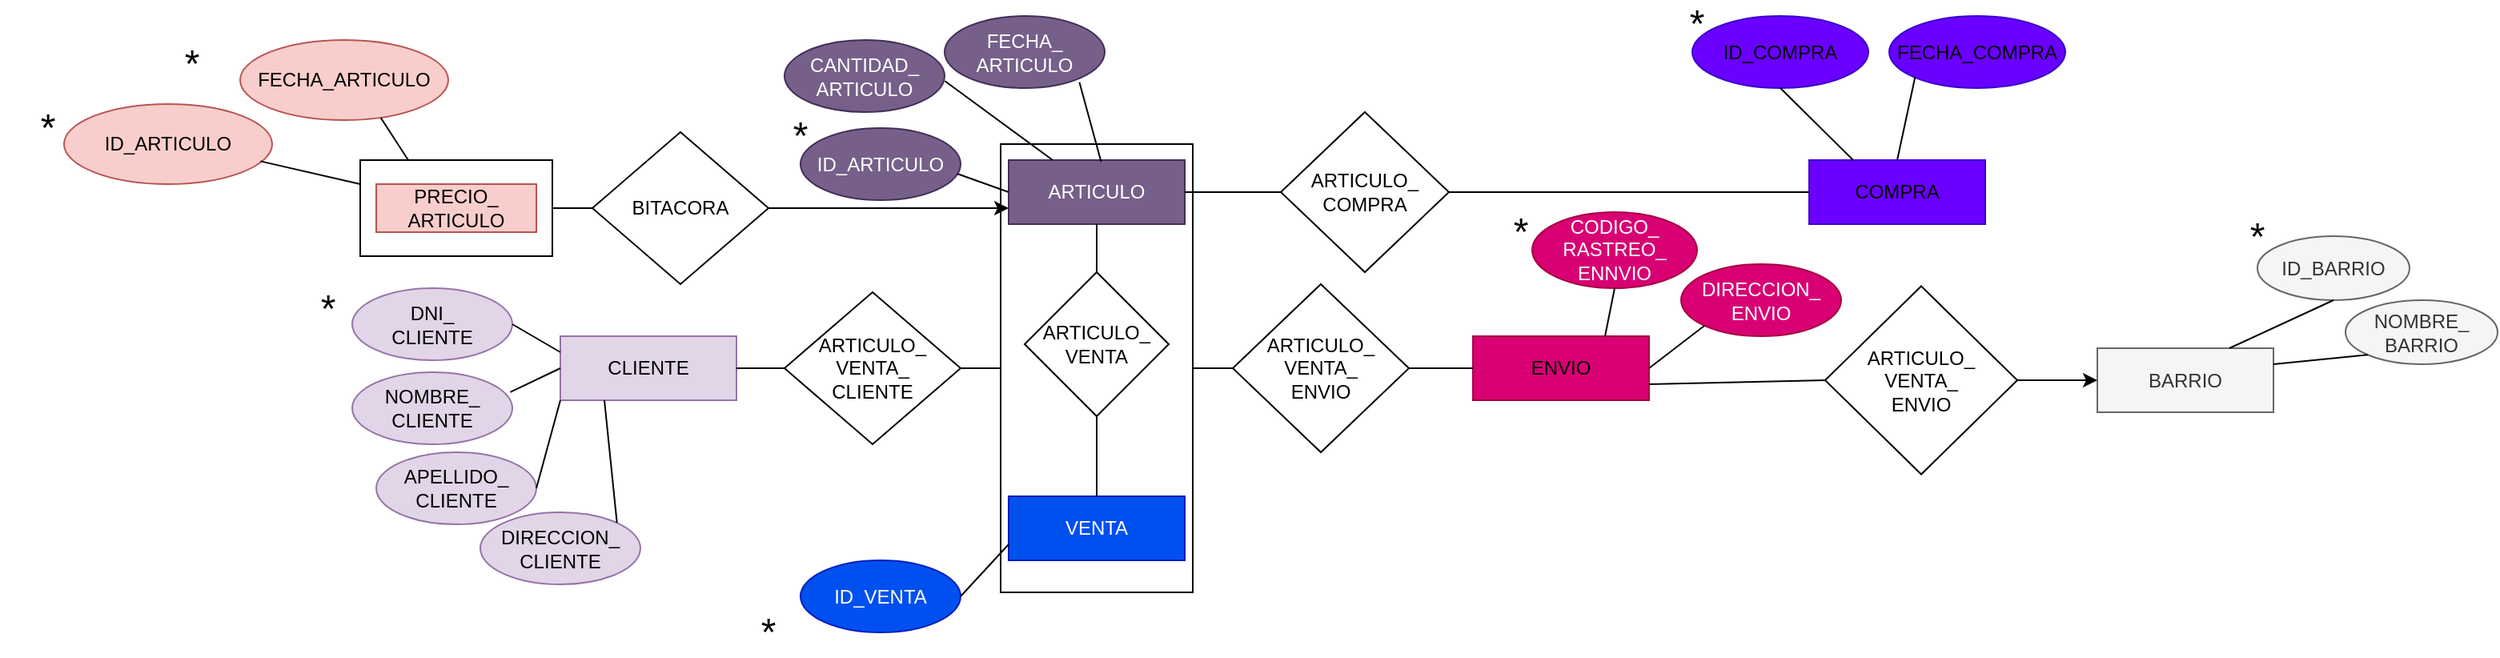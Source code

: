 <mxfile version="24.7.5">
  <diagram name="Página-1" id="PXqSR5w4C_QBjsgN6JZn">
    <mxGraphModel dx="1931" dy="774" grid="1" gridSize="10" guides="1" tooltips="1" connect="1" arrows="1" fold="1" page="1" pageScale="1" pageWidth="827" pageHeight="1169" math="0" shadow="0">
      <root>
        <mxCell id="0" />
        <mxCell id="1" parent="0" />
        <mxCell id="Fhswka8jsRkxAZYJoJOW-37" value="" style="rounded=0;whiteSpace=wrap;html=1;" vertex="1" parent="1">
          <mxGeometry x="-5" y="210" width="120" height="60" as="geometry" />
        </mxCell>
        <mxCell id="Fhswka8jsRkxAZYJoJOW-7" value="" style="rounded=0;whiteSpace=wrap;html=1;" vertex="1" parent="1">
          <mxGeometry x="395" y="200" width="120" height="280" as="geometry" />
        </mxCell>
        <mxCell id="Fhswka8jsRkxAZYJoJOW-1" value="ARTICULO" style="rounded=0;whiteSpace=wrap;html=1;fillColor=#76608a;fontColor=#ffffff;strokeColor=#432D57;" vertex="1" parent="1">
          <mxGeometry x="400" y="210" width="110" height="40" as="geometry" />
        </mxCell>
        <mxCell id="Fhswka8jsRkxAZYJoJOW-2" value="ARTICULO_&lt;div&gt;VENTA&lt;/div&gt;" style="rhombus;whiteSpace=wrap;html=1;" vertex="1" parent="1">
          <mxGeometry x="410" y="280" width="90" height="90" as="geometry" />
        </mxCell>
        <mxCell id="Fhswka8jsRkxAZYJoJOW-3" value="VENTA" style="rounded=0;whiteSpace=wrap;html=1;fillColor=#0050ef;fontColor=#ffffff;strokeColor=#001DBC;" vertex="1" parent="1">
          <mxGeometry x="400" y="420" width="110" height="40" as="geometry" />
        </mxCell>
        <mxCell id="Fhswka8jsRkxAZYJoJOW-4" value="" style="endArrow=none;html=1;rounded=0;entryX=0.5;entryY=1;entryDx=0;entryDy=0;exitX=0.5;exitY=0;exitDx=0;exitDy=0;" edge="1" parent="1" source="Fhswka8jsRkxAZYJoJOW-2" target="Fhswka8jsRkxAZYJoJOW-1">
          <mxGeometry width="50" height="50" relative="1" as="geometry">
            <mxPoint x="270" y="430" as="sourcePoint" />
            <mxPoint x="320" y="380" as="targetPoint" />
          </mxGeometry>
        </mxCell>
        <mxCell id="Fhswka8jsRkxAZYJoJOW-5" value="" style="endArrow=none;html=1;rounded=0;entryX=0.5;entryY=1;entryDx=0;entryDy=0;" edge="1" parent="1" source="Fhswka8jsRkxAZYJoJOW-3" target="Fhswka8jsRkxAZYJoJOW-2">
          <mxGeometry width="50" height="50" relative="1" as="geometry">
            <mxPoint x="220" y="470" as="sourcePoint" />
            <mxPoint x="270" y="420" as="targetPoint" />
          </mxGeometry>
        </mxCell>
        <mxCell id="Fhswka8jsRkxAZYJoJOW-8" value="&lt;font color=&quot;#000000&quot;&gt;CLIENTE&lt;/font&gt;" style="rounded=0;whiteSpace=wrap;html=1;fillColor=#e1d5e7;strokeColor=#9673a6;" vertex="1" parent="1">
          <mxGeometry x="120" y="320" width="110" height="40" as="geometry" />
        </mxCell>
        <mxCell id="Fhswka8jsRkxAZYJoJOW-9" value="ARTICULO_&lt;div&gt;VENTA_&lt;/div&gt;&lt;div&gt;CLIENTE&lt;/div&gt;" style="rhombus;whiteSpace=wrap;html=1;" vertex="1" parent="1">
          <mxGeometry x="260" y="292.5" width="110" height="95" as="geometry" />
        </mxCell>
        <mxCell id="Fhswka8jsRkxAZYJoJOW-10" value="" style="endArrow=none;html=1;rounded=0;exitX=1;exitY=0.5;exitDx=0;exitDy=0;entryX=0;entryY=0.5;entryDx=0;entryDy=0;" edge="1" parent="1" source="Fhswka8jsRkxAZYJoJOW-9" target="Fhswka8jsRkxAZYJoJOW-7">
          <mxGeometry width="50" height="50" relative="1" as="geometry">
            <mxPoint x="160" y="380" as="sourcePoint" />
            <mxPoint x="390" y="230" as="targetPoint" />
          </mxGeometry>
        </mxCell>
        <mxCell id="Fhswka8jsRkxAZYJoJOW-11" value="" style="endArrow=none;html=1;rounded=0;entryX=0;entryY=0.5;entryDx=0;entryDy=0;exitX=1;exitY=0.5;exitDx=0;exitDy=0;" edge="1" parent="1" source="Fhswka8jsRkxAZYJoJOW-8" target="Fhswka8jsRkxAZYJoJOW-9">
          <mxGeometry width="50" height="50" relative="1" as="geometry">
            <mxPoint x="160" y="400" as="sourcePoint" />
            <mxPoint x="210" y="350" as="targetPoint" />
          </mxGeometry>
        </mxCell>
        <mxCell id="Fhswka8jsRkxAZYJoJOW-12" value="ARTICULO_&lt;div&gt;VENTA&lt;span style=&quot;background-color: initial;&quot;&gt;_&lt;/span&gt;&lt;/div&gt;&lt;div&gt;ENVIO&lt;/div&gt;" style="rhombus;whiteSpace=wrap;html=1;" vertex="1" parent="1">
          <mxGeometry x="540" y="287.5" width="110" height="105" as="geometry" />
        </mxCell>
        <mxCell id="Fhswka8jsRkxAZYJoJOW-13" value="&lt;font color=&quot;#000000&quot;&gt;ENVIO&lt;/font&gt;" style="rounded=0;whiteSpace=wrap;html=1;fillColor=#d80073;strokeColor=#A50040;fontColor=#ffffff;" vertex="1" parent="1">
          <mxGeometry x="690" y="320" width="110" height="40" as="geometry" />
        </mxCell>
        <mxCell id="Fhswka8jsRkxAZYJoJOW-14" value="" style="endArrow=none;html=1;rounded=0;entryX=0;entryY=0.5;entryDx=0;entryDy=0;exitX=1;exitY=0.5;exitDx=0;exitDy=0;" edge="1" parent="1" source="Fhswka8jsRkxAZYJoJOW-7" target="Fhswka8jsRkxAZYJoJOW-12">
          <mxGeometry width="50" height="50" relative="1" as="geometry">
            <mxPoint x="160" y="530" as="sourcePoint" />
            <mxPoint x="210" y="480" as="targetPoint" />
          </mxGeometry>
        </mxCell>
        <mxCell id="Fhswka8jsRkxAZYJoJOW-16" value="ID_ARTICULO" style="ellipse;whiteSpace=wrap;html=1;fillColor=#76608a;fontColor=#ffffff;strokeColor=#432D57;" vertex="1" parent="1">
          <mxGeometry x="270" y="190" width="100" height="45" as="geometry" />
        </mxCell>
        <mxCell id="Fhswka8jsRkxAZYJoJOW-17" value="&lt;font style=&quot;font-size: 24px;&quot;&gt;*&lt;/font&gt;" style="text;html=1;align=center;verticalAlign=middle;whiteSpace=wrap;rounded=0;" vertex="1" parent="1">
          <mxGeometry x="240" y="180" width="60" height="30" as="geometry" />
        </mxCell>
        <mxCell id="Fhswka8jsRkxAZYJoJOW-18" value="" style="endArrow=none;html=1;rounded=0;entryX=0;entryY=0.5;entryDx=0;entryDy=0;exitX=0.982;exitY=0.636;exitDx=0;exitDy=0;exitPerimeter=0;" edge="1" parent="1" source="Fhswka8jsRkxAZYJoJOW-16" target="Fhswka8jsRkxAZYJoJOW-1">
          <mxGeometry width="50" height="50" relative="1" as="geometry">
            <mxPoint x="160" y="310" as="sourcePoint" />
            <mxPoint x="210" y="260" as="targetPoint" />
          </mxGeometry>
        </mxCell>
        <mxCell id="Fhswka8jsRkxAZYJoJOW-19" value="CANTIDAD_&lt;div&gt;ARTICULO&lt;/div&gt;" style="ellipse;whiteSpace=wrap;html=1;fillColor=#76608a;fontColor=#ffffff;strokeColor=#432D57;" vertex="1" parent="1">
          <mxGeometry x="260" y="135" width="100" height="45" as="geometry" />
        </mxCell>
        <mxCell id="Fhswka8jsRkxAZYJoJOW-20" value="FECHA_&lt;div&gt;ARTICULO&lt;/div&gt;" style="ellipse;whiteSpace=wrap;html=1;fillColor=#76608a;fontColor=#ffffff;strokeColor=#432D57;" vertex="1" parent="1">
          <mxGeometry x="360" y="120" width="100" height="45" as="geometry" />
        </mxCell>
        <mxCell id="Fhswka8jsRkxAZYJoJOW-21" value="" style="endArrow=none;html=1;rounded=0;entryX=1.002;entryY=0.569;entryDx=0;entryDy=0;entryPerimeter=0;exitX=0.25;exitY=0;exitDx=0;exitDy=0;" edge="1" parent="1" source="Fhswka8jsRkxAZYJoJOW-1" target="Fhswka8jsRkxAZYJoJOW-19">
          <mxGeometry width="50" height="50" relative="1" as="geometry">
            <mxPoint x="440" y="200" as="sourcePoint" />
            <mxPoint x="490" y="150" as="targetPoint" />
          </mxGeometry>
        </mxCell>
        <mxCell id="Fhswka8jsRkxAZYJoJOW-22" value="" style="endArrow=none;html=1;rounded=0;entryX=0.842;entryY=0.92;entryDx=0;entryDy=0;entryPerimeter=0;exitX=0.525;exitY=0.025;exitDx=0;exitDy=0;exitPerimeter=0;" edge="1" parent="1" source="Fhswka8jsRkxAZYJoJOW-1" target="Fhswka8jsRkxAZYJoJOW-20">
          <mxGeometry width="50" height="50" relative="1" as="geometry">
            <mxPoint x="470" y="210" as="sourcePoint" />
            <mxPoint x="520" y="160" as="targetPoint" />
          </mxGeometry>
        </mxCell>
        <mxCell id="Fhswka8jsRkxAZYJoJOW-23" value="CODIGO_&lt;div&gt;RASTREO_&lt;/div&gt;&lt;div&gt;ENNVIO&lt;/div&gt;" style="ellipse;whiteSpace=wrap;html=1;fillColor=#d80073;fontColor=#ffffff;strokeColor=#A50040;" vertex="1" parent="1">
          <mxGeometry x="727" y="242.5" width="103" height="47.5" as="geometry" />
        </mxCell>
        <mxCell id="Fhswka8jsRkxAZYJoJOW-24" value="&lt;font style=&quot;font-size: 24px;&quot;&gt;*&lt;/font&gt;" style="text;html=1;align=center;verticalAlign=middle;whiteSpace=wrap;rounded=0;" vertex="1" parent="1">
          <mxGeometry x="690" y="240" width="60" height="30" as="geometry" />
        </mxCell>
        <mxCell id="Fhswka8jsRkxAZYJoJOW-25" value="DIRECCION_&lt;div&gt;ENVIO&lt;/div&gt;" style="ellipse;whiteSpace=wrap;html=1;fillColor=#d80073;fontColor=#ffffff;strokeColor=#A50040;" vertex="1" parent="1">
          <mxGeometry x="820" y="275" width="100" height="45" as="geometry" />
        </mxCell>
        <mxCell id="Fhswka8jsRkxAZYJoJOW-27" value="" style="endArrow=none;html=1;rounded=0;entryX=0.5;entryY=1;entryDx=0;entryDy=0;exitX=0.75;exitY=0;exitDx=0;exitDy=0;" edge="1" parent="1" source="Fhswka8jsRkxAZYJoJOW-13" target="Fhswka8jsRkxAZYJoJOW-23">
          <mxGeometry width="50" height="50" relative="1" as="geometry">
            <mxPoint x="580" y="570" as="sourcePoint" />
            <mxPoint x="630" y="520" as="targetPoint" />
          </mxGeometry>
        </mxCell>
        <mxCell id="Fhswka8jsRkxAZYJoJOW-28" value="" style="endArrow=none;html=1;rounded=0;entryX=0;entryY=1;entryDx=0;entryDy=0;exitX=1;exitY=0.5;exitDx=0;exitDy=0;" edge="1" parent="1" source="Fhswka8jsRkxAZYJoJOW-13" target="Fhswka8jsRkxAZYJoJOW-25">
          <mxGeometry width="50" height="50" relative="1" as="geometry">
            <mxPoint x="600" y="590" as="sourcePoint" />
            <mxPoint x="650" y="540" as="targetPoint" />
          </mxGeometry>
        </mxCell>
        <mxCell id="Fhswka8jsRkxAZYJoJOW-30" value="" style="endArrow=classic;html=1;rounded=0;entryX=0;entryY=0.75;entryDx=0;entryDy=0;exitX=1;exitY=0.5;exitDx=0;exitDy=0;" edge="1" parent="1" source="Fhswka8jsRkxAZYJoJOW-31" target="Fhswka8jsRkxAZYJoJOW-1">
          <mxGeometry width="50" height="50" relative="1" as="geometry">
            <mxPoint x="200" y="240" as="sourcePoint" />
            <mxPoint x="260" y="250" as="targetPoint" />
          </mxGeometry>
        </mxCell>
        <mxCell id="Fhswka8jsRkxAZYJoJOW-31" value="BITACORA" style="rhombus;whiteSpace=wrap;html=1;" vertex="1" parent="1">
          <mxGeometry x="140" y="192.5" width="110" height="95" as="geometry" />
        </mxCell>
        <mxCell id="Fhswka8jsRkxAZYJoJOW-34" value="&lt;font color=&quot;#000000&quot;&gt;PRECIO_&lt;/font&gt;&lt;div&gt;&lt;font color=&quot;#000000&quot;&gt;ARTICULO&lt;/font&gt;&lt;/div&gt;" style="rounded=0;whiteSpace=wrap;html=1;fillColor=#f8cecc;strokeColor=#b85450;" vertex="1" parent="1">
          <mxGeometry x="5" y="225" width="100" height="30" as="geometry" />
        </mxCell>
        <mxCell id="Fhswka8jsRkxAZYJoJOW-38" value="" style="endArrow=none;html=1;rounded=0;entryX=0;entryY=0.5;entryDx=0;entryDy=0;exitX=1;exitY=0.5;exitDx=0;exitDy=0;" edge="1" parent="1" source="Fhswka8jsRkxAZYJoJOW-37" target="Fhswka8jsRkxAZYJoJOW-31">
          <mxGeometry width="50" height="50" relative="1" as="geometry">
            <mxPoint y="370" as="sourcePoint" />
            <mxPoint x="50" y="320" as="targetPoint" />
          </mxGeometry>
        </mxCell>
        <mxCell id="Fhswka8jsRkxAZYJoJOW-39" value="&lt;font color=&quot;#000000&quot;&gt;ID_ARTICULO&lt;/font&gt;" style="ellipse;whiteSpace=wrap;html=1;fillColor=#f8cecc;strokeColor=#b85450;" vertex="1" parent="1">
          <mxGeometry x="-190" y="175" width="130" height="50" as="geometry" />
        </mxCell>
        <mxCell id="Fhswka8jsRkxAZYJoJOW-40" value="&lt;font style=&quot;font-size: 24px;&quot;&gt;*&lt;/font&gt;" style="text;html=1;align=center;verticalAlign=middle;whiteSpace=wrap;rounded=0;" vertex="1" parent="1">
          <mxGeometry x="-230" y="175" width="60" height="30" as="geometry" />
        </mxCell>
        <mxCell id="Fhswka8jsRkxAZYJoJOW-41" value="&lt;font color=&quot;#000000&quot;&gt;FECHA_ARTICULO&lt;/font&gt;" style="ellipse;whiteSpace=wrap;html=1;fillColor=#f8cecc;strokeColor=#b85450;" vertex="1" parent="1">
          <mxGeometry x="-80" y="135" width="130" height="50" as="geometry" />
        </mxCell>
        <mxCell id="Fhswka8jsRkxAZYJoJOW-42" value="&lt;font style=&quot;font-size: 24px;&quot;&gt;*&lt;/font&gt;" style="text;html=1;align=center;verticalAlign=middle;whiteSpace=wrap;rounded=0;" vertex="1" parent="1">
          <mxGeometry x="-140" y="135" width="60" height="30" as="geometry" />
        </mxCell>
        <mxCell id="Fhswka8jsRkxAZYJoJOW-43" value="" style="endArrow=none;html=1;rounded=0;exitX=0.943;exitY=0.714;exitDx=0;exitDy=0;exitPerimeter=0;entryX=0;entryY=0.25;entryDx=0;entryDy=0;" edge="1" parent="1" source="Fhswka8jsRkxAZYJoJOW-39" target="Fhswka8jsRkxAZYJoJOW-37">
          <mxGeometry width="50" height="50" relative="1" as="geometry">
            <mxPoint x="-130" y="390" as="sourcePoint" />
            <mxPoint x="-80" y="340" as="targetPoint" />
          </mxGeometry>
        </mxCell>
        <mxCell id="Fhswka8jsRkxAZYJoJOW-44" value="" style="endArrow=none;html=1;rounded=0;entryX=0.676;entryY=0.973;entryDx=0;entryDy=0;entryPerimeter=0;exitX=0.25;exitY=0;exitDx=0;exitDy=0;" edge="1" parent="1" source="Fhswka8jsRkxAZYJoJOW-37" target="Fhswka8jsRkxAZYJoJOW-41">
          <mxGeometry width="50" height="50" relative="1" as="geometry">
            <mxPoint x="-60" y="390" as="sourcePoint" />
            <mxPoint x="-10" y="340" as="targetPoint" />
          </mxGeometry>
        </mxCell>
        <mxCell id="Fhswka8jsRkxAZYJoJOW-45" value="&lt;font color=&quot;#000000&quot;&gt;NOMBRE_&lt;/font&gt;&lt;div&gt;&lt;font color=&quot;#000000&quot;&gt;CLIENTE&lt;/font&gt;&lt;/div&gt;" style="ellipse;whiteSpace=wrap;html=1;fillColor=#e1d5e7;strokeColor=#9673a6;" vertex="1" parent="1">
          <mxGeometry x="-10" y="342.5" width="100" height="45" as="geometry" />
        </mxCell>
        <mxCell id="Fhswka8jsRkxAZYJoJOW-46" value="&lt;font color=&quot;#000000&quot;&gt;DNI_&lt;/font&gt;&lt;div&gt;&lt;font color=&quot;#000000&quot;&gt;CLIENTE&lt;/font&gt;&lt;/div&gt;" style="ellipse;whiteSpace=wrap;html=1;fillColor=#e1d5e7;strokeColor=#9673a6;" vertex="1" parent="1">
          <mxGeometry x="-10" y="290" width="100" height="45" as="geometry" />
        </mxCell>
        <mxCell id="Fhswka8jsRkxAZYJoJOW-47" value="&lt;font color=&quot;#000000&quot;&gt;APELLIDO_&lt;/font&gt;&lt;div&gt;&lt;font color=&quot;#000000&quot;&gt;CLIENTE&lt;/font&gt;&lt;/div&gt;" style="ellipse;whiteSpace=wrap;html=1;fillColor=#e1d5e7;strokeColor=#9673a6;" vertex="1" parent="1">
          <mxGeometry x="5" y="392.5" width="100" height="45" as="geometry" />
        </mxCell>
        <mxCell id="Fhswka8jsRkxAZYJoJOW-48" value="&lt;font color=&quot;#000000&quot;&gt;DIRECCION_&lt;/font&gt;&lt;div&gt;&lt;font color=&quot;#000000&quot;&gt;CLIENTE&lt;/font&gt;&lt;/div&gt;" style="ellipse;whiteSpace=wrap;html=1;fillColor=#e1d5e7;strokeColor=#9673a6;" vertex="1" parent="1">
          <mxGeometry x="70" y="430" width="100" height="45" as="geometry" />
        </mxCell>
        <mxCell id="Fhswka8jsRkxAZYJoJOW-49" value="" style="endArrow=none;html=1;rounded=0;exitX=1;exitY=0.5;exitDx=0;exitDy=0;entryX=0;entryY=0.25;entryDx=0;entryDy=0;" edge="1" parent="1" source="Fhswka8jsRkxAZYJoJOW-46" target="Fhswka8jsRkxAZYJoJOW-8">
          <mxGeometry width="50" height="50" relative="1" as="geometry">
            <mxPoint x="200" y="470" as="sourcePoint" />
            <mxPoint x="250" y="420" as="targetPoint" />
          </mxGeometry>
        </mxCell>
        <mxCell id="Fhswka8jsRkxAZYJoJOW-50" value="&lt;font style=&quot;font-size: 24px;&quot;&gt;*&lt;/font&gt;" style="text;html=1;align=center;verticalAlign=middle;whiteSpace=wrap;rounded=0;" vertex="1" parent="1">
          <mxGeometry x="-55" y="287.5" width="60" height="30" as="geometry" />
        </mxCell>
        <mxCell id="Fhswka8jsRkxAZYJoJOW-51" value="" style="endArrow=none;html=1;rounded=0;entryX=0;entryY=0.5;entryDx=0;entryDy=0;exitX=0.987;exitY=0.277;exitDx=0;exitDy=0;exitPerimeter=0;" edge="1" parent="1" source="Fhswka8jsRkxAZYJoJOW-45" target="Fhswka8jsRkxAZYJoJOW-8">
          <mxGeometry width="50" height="50" relative="1" as="geometry">
            <mxPoint x="-110" y="510" as="sourcePoint" />
            <mxPoint x="-60" y="460" as="targetPoint" />
          </mxGeometry>
        </mxCell>
        <mxCell id="Fhswka8jsRkxAZYJoJOW-52" value="" style="endArrow=none;html=1;rounded=0;entryX=0;entryY=1;entryDx=0;entryDy=0;exitX=1;exitY=0.5;exitDx=0;exitDy=0;" edge="1" parent="1" source="Fhswka8jsRkxAZYJoJOW-47" target="Fhswka8jsRkxAZYJoJOW-8">
          <mxGeometry width="50" height="50" relative="1" as="geometry">
            <mxPoint x="150" y="480" as="sourcePoint" />
            <mxPoint x="200" y="430" as="targetPoint" />
          </mxGeometry>
        </mxCell>
        <mxCell id="Fhswka8jsRkxAZYJoJOW-53" value="" style="endArrow=none;html=1;rounded=0;entryX=0.25;entryY=1;entryDx=0;entryDy=0;exitX=1;exitY=0;exitDx=0;exitDy=0;" edge="1" parent="1" source="Fhswka8jsRkxAZYJoJOW-48" target="Fhswka8jsRkxAZYJoJOW-8">
          <mxGeometry width="50" height="50" relative="1" as="geometry">
            <mxPoint x="100" y="570" as="sourcePoint" />
            <mxPoint x="150" y="520" as="targetPoint" />
          </mxGeometry>
        </mxCell>
        <mxCell id="Fhswka8jsRkxAZYJoJOW-54" value="&lt;font color=&quot;#000000&quot;&gt;COMPRA&lt;/font&gt;" style="rounded=0;whiteSpace=wrap;html=1;fillColor=#6a00ff;strokeColor=#3700CC;fontColor=#ffffff;" vertex="1" parent="1">
          <mxGeometry x="900" y="210" width="110" height="40" as="geometry" />
        </mxCell>
        <mxCell id="Fhswka8jsRkxAZYJoJOW-56" value="ARTICULO_&lt;div&gt;COMPRA&lt;/div&gt;" style="rhombus;whiteSpace=wrap;html=1;" vertex="1" parent="1">
          <mxGeometry x="570" y="180" width="105" height="100" as="geometry" />
        </mxCell>
        <mxCell id="Fhswka8jsRkxAZYJoJOW-57" value="" style="endArrow=none;html=1;rounded=0;exitX=1;exitY=0.5;exitDx=0;exitDy=0;entryX=0;entryY=0.5;entryDx=0;entryDy=0;" edge="1" parent="1" source="Fhswka8jsRkxAZYJoJOW-1" target="Fhswka8jsRkxAZYJoJOW-56">
          <mxGeometry width="50" height="50" relative="1" as="geometry">
            <mxPoint x="530" y="250" as="sourcePoint" />
            <mxPoint x="580" y="200" as="targetPoint" />
          </mxGeometry>
        </mxCell>
        <mxCell id="Fhswka8jsRkxAZYJoJOW-58" value="" style="endArrow=none;html=1;rounded=0;exitX=1;exitY=0.5;exitDx=0;exitDy=0;entryX=0;entryY=0.5;entryDx=0;entryDy=0;" edge="1" parent="1" source="Fhswka8jsRkxAZYJoJOW-56" target="Fhswka8jsRkxAZYJoJOW-54">
          <mxGeometry width="50" height="50" relative="1" as="geometry">
            <mxPoint x="1050" y="510" as="sourcePoint" />
            <mxPoint x="1100" y="460" as="targetPoint" />
          </mxGeometry>
        </mxCell>
        <mxCell id="Fhswka8jsRkxAZYJoJOW-60" value="&lt;font color=&quot;#000000&quot;&gt;ID_COMPRA&lt;/font&gt;" style="ellipse;whiteSpace=wrap;html=1;fillColor=#6a00ff;strokeColor=#3700CC;fontColor=#ffffff;" vertex="1" parent="1">
          <mxGeometry x="827" y="120" width="110" height="45" as="geometry" />
        </mxCell>
        <mxCell id="Fhswka8jsRkxAZYJoJOW-61" value="&lt;font color=&quot;#000000&quot;&gt;FECHA_COMPRA&lt;/font&gt;" style="ellipse;whiteSpace=wrap;html=1;fillColor=#6a00ff;strokeColor=#3700CC;fontColor=#ffffff;" vertex="1" parent="1">
          <mxGeometry x="950" y="120" width="110" height="45" as="geometry" />
        </mxCell>
        <mxCell id="Fhswka8jsRkxAZYJoJOW-62" value="" style="endArrow=none;html=1;rounded=0;entryX=0.5;entryY=1;entryDx=0;entryDy=0;exitX=0.25;exitY=0;exitDx=0;exitDy=0;" edge="1" parent="1" source="Fhswka8jsRkxAZYJoJOW-54" target="Fhswka8jsRkxAZYJoJOW-60">
          <mxGeometry width="50" height="50" relative="1" as="geometry">
            <mxPoint x="910" y="500" as="sourcePoint" />
            <mxPoint x="960" y="450" as="targetPoint" />
          </mxGeometry>
        </mxCell>
        <mxCell id="Fhswka8jsRkxAZYJoJOW-63" value="" style="endArrow=none;html=1;rounded=0;entryX=0;entryY=1;entryDx=0;entryDy=0;exitX=0.5;exitY=0;exitDx=0;exitDy=0;" edge="1" parent="1" source="Fhswka8jsRkxAZYJoJOW-54" target="Fhswka8jsRkxAZYJoJOW-61">
          <mxGeometry width="50" height="50" relative="1" as="geometry">
            <mxPoint x="960" y="410" as="sourcePoint" />
            <mxPoint x="1010" y="360" as="targetPoint" />
          </mxGeometry>
        </mxCell>
        <mxCell id="Fhswka8jsRkxAZYJoJOW-64" value="ID_VENTA" style="ellipse;whiteSpace=wrap;html=1;fillColor=#0050ef;fontColor=#ffffff;strokeColor=#001DBC;" vertex="1" parent="1">
          <mxGeometry x="270" y="460" width="100" height="45" as="geometry" />
        </mxCell>
        <mxCell id="Fhswka8jsRkxAZYJoJOW-65" value="&lt;font style=&quot;font-size: 24px;&quot;&gt;*&lt;/font&gt;" style="text;html=1;align=center;verticalAlign=middle;whiteSpace=wrap;rounded=0;" vertex="1" parent="1">
          <mxGeometry x="220" y="490" width="60" height="30" as="geometry" />
        </mxCell>
        <mxCell id="Fhswka8jsRkxAZYJoJOW-66" value="" style="endArrow=none;html=1;rounded=0;entryX=0;entryY=0.75;entryDx=0;entryDy=0;exitX=1;exitY=0.5;exitDx=0;exitDy=0;" edge="1" parent="1" source="Fhswka8jsRkxAZYJoJOW-64" target="Fhswka8jsRkxAZYJoJOW-3">
          <mxGeometry width="50" height="50" relative="1" as="geometry">
            <mxPoint x="230" y="710" as="sourcePoint" />
            <mxPoint x="280" y="660" as="targetPoint" />
          </mxGeometry>
        </mxCell>
        <mxCell id="Fhswka8jsRkxAZYJoJOW-67" value="BARRIO" style="rounded=0;whiteSpace=wrap;html=1;fillColor=#f5f5f5;strokeColor=#666666;fontColor=#333333;" vertex="1" parent="1">
          <mxGeometry x="1080" y="327.5" width="110" height="40" as="geometry" />
        </mxCell>
        <mxCell id="Fhswka8jsRkxAZYJoJOW-69" value="ID_BARRIO" style="ellipse;whiteSpace=wrap;html=1;fillColor=#f5f5f5;fontColor=#333333;strokeColor=#666666;" vertex="1" parent="1">
          <mxGeometry x="1180" y="257.5" width="95" height="40" as="geometry" />
        </mxCell>
        <mxCell id="Fhswka8jsRkxAZYJoJOW-70" value="NOMBRE_&lt;div&gt;BARRIO&lt;/div&gt;" style="ellipse;whiteSpace=wrap;html=1;fillColor=#f5f5f5;fontColor=#333333;strokeColor=#666666;" vertex="1" parent="1">
          <mxGeometry x="1235" y="297.5" width="95" height="40" as="geometry" />
        </mxCell>
        <mxCell id="Fhswka8jsRkxAZYJoJOW-71" value="&lt;font style=&quot;font-size: 24px;&quot;&gt;*&lt;/font&gt;" style="text;html=1;align=center;verticalAlign=middle;whiteSpace=wrap;rounded=0;" vertex="1" parent="1">
          <mxGeometry x="800" y="110" width="60" height="30" as="geometry" />
        </mxCell>
        <mxCell id="Fhswka8jsRkxAZYJoJOW-72" value="&lt;font style=&quot;font-size: 24px;&quot;&gt;*&lt;/font&gt;" style="text;html=1;align=center;verticalAlign=middle;whiteSpace=wrap;rounded=0;" vertex="1" parent="1">
          <mxGeometry x="1150" y="242.5" width="60" height="30" as="geometry" />
        </mxCell>
        <mxCell id="Fhswka8jsRkxAZYJoJOW-73" value="" style="endArrow=none;html=1;rounded=0;entryX=0.5;entryY=1;entryDx=0;entryDy=0;exitX=0.75;exitY=0;exitDx=0;exitDy=0;" edge="1" parent="1" source="Fhswka8jsRkxAZYJoJOW-67" target="Fhswka8jsRkxAZYJoJOW-69">
          <mxGeometry width="50" height="50" relative="1" as="geometry">
            <mxPoint x="1190" y="540" as="sourcePoint" />
            <mxPoint x="1240" y="490" as="targetPoint" />
          </mxGeometry>
        </mxCell>
        <mxCell id="Fhswka8jsRkxAZYJoJOW-74" value="" style="endArrow=none;html=1;rounded=0;entryX=0;entryY=1;entryDx=0;entryDy=0;exitX=1;exitY=0.25;exitDx=0;exitDy=0;" edge="1" parent="1" source="Fhswka8jsRkxAZYJoJOW-67" target="Fhswka8jsRkxAZYJoJOW-70">
          <mxGeometry width="50" height="50" relative="1" as="geometry">
            <mxPoint x="920" y="620" as="sourcePoint" />
            <mxPoint x="970" y="570" as="targetPoint" />
          </mxGeometry>
        </mxCell>
        <mxCell id="Fhswka8jsRkxAZYJoJOW-75" value="ARTICULO_&lt;div&gt;VENTA&lt;span style=&quot;background-color: initial;&quot;&gt;_&lt;/span&gt;&lt;/div&gt;&lt;div&gt;ENVIO&lt;/div&gt;" style="rhombus;whiteSpace=wrap;html=1;" vertex="1" parent="1">
          <mxGeometry x="910" y="288.75" width="120" height="117.5" as="geometry" />
        </mxCell>
        <mxCell id="Fhswka8jsRkxAZYJoJOW-79" value="" style="endArrow=none;html=1;rounded=0;exitX=1;exitY=0.5;exitDx=0;exitDy=0;entryX=0;entryY=0.5;entryDx=0;entryDy=0;" edge="1" parent="1" source="Fhswka8jsRkxAZYJoJOW-12" target="Fhswka8jsRkxAZYJoJOW-13">
          <mxGeometry width="50" height="50" relative="1" as="geometry">
            <mxPoint x="640" y="540" as="sourcePoint" />
            <mxPoint x="690" y="490" as="targetPoint" />
          </mxGeometry>
        </mxCell>
        <mxCell id="Fhswka8jsRkxAZYJoJOW-81" value="" style="endArrow=classic;html=1;rounded=0;entryX=0;entryY=0.5;entryDx=0;entryDy=0;exitX=1;exitY=0.5;exitDx=0;exitDy=0;" edge="1" parent="1" source="Fhswka8jsRkxAZYJoJOW-75" target="Fhswka8jsRkxAZYJoJOW-67">
          <mxGeometry width="50" height="50" relative="1" as="geometry">
            <mxPoint x="970" y="510" as="sourcePoint" />
            <mxPoint x="1010" y="470" as="targetPoint" />
          </mxGeometry>
        </mxCell>
        <mxCell id="Fhswka8jsRkxAZYJoJOW-82" value="" style="endArrow=none;html=1;rounded=0;entryX=0;entryY=0.5;entryDx=0;entryDy=0;exitX=1;exitY=0.75;exitDx=0;exitDy=0;" edge="1" parent="1" source="Fhswka8jsRkxAZYJoJOW-13" target="Fhswka8jsRkxAZYJoJOW-75">
          <mxGeometry width="50" height="50" relative="1" as="geometry">
            <mxPoint x="720" y="470" as="sourcePoint" />
            <mxPoint x="770" y="420" as="targetPoint" />
          </mxGeometry>
        </mxCell>
      </root>
    </mxGraphModel>
  </diagram>
</mxfile>
